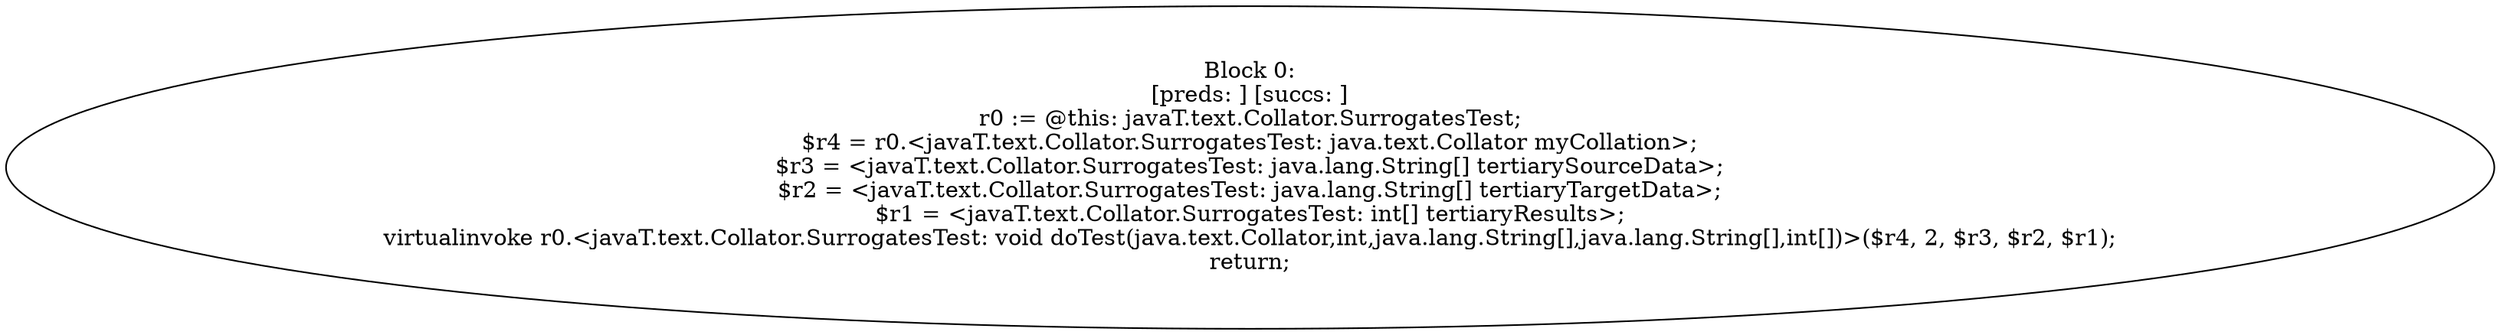 digraph "unitGraph" {
    "Block 0:
[preds: ] [succs: ]
r0 := @this: javaT.text.Collator.SurrogatesTest;
$r4 = r0.<javaT.text.Collator.SurrogatesTest: java.text.Collator myCollation>;
$r3 = <javaT.text.Collator.SurrogatesTest: java.lang.String[] tertiarySourceData>;
$r2 = <javaT.text.Collator.SurrogatesTest: java.lang.String[] tertiaryTargetData>;
$r1 = <javaT.text.Collator.SurrogatesTest: int[] tertiaryResults>;
virtualinvoke r0.<javaT.text.Collator.SurrogatesTest: void doTest(java.text.Collator,int,java.lang.String[],java.lang.String[],int[])>($r4, 2, $r3, $r2, $r1);
return;
"
}
